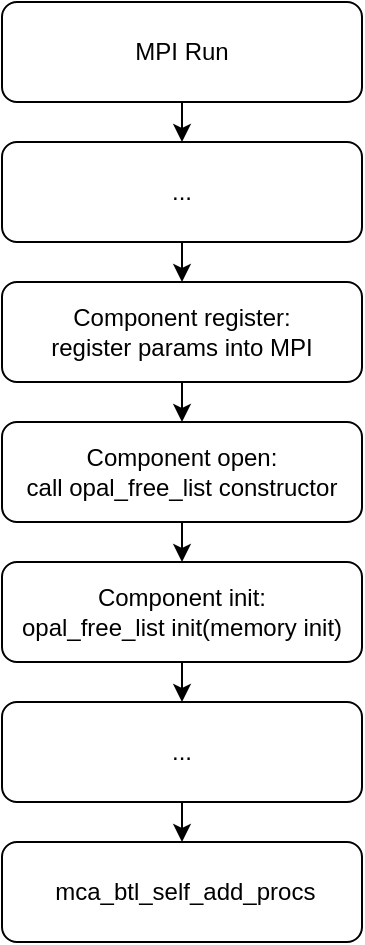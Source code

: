 <mxfile version="28.2.3">
  <diagram name="第 1 页" id="o8aI4CcG_pzPY-FTYWcE">
    <mxGraphModel dx="1169" dy="653" grid="1" gridSize="10" guides="1" tooltips="1" connect="1" arrows="1" fold="1" page="1" pageScale="1" pageWidth="827" pageHeight="1169" math="0" shadow="0">
      <root>
        <mxCell id="0" />
        <mxCell id="1" parent="0" />
        <mxCell id="6xK6vwWIE_z2Mid3gq3f-4" style="edgeStyle=orthogonalEdgeStyle;rounded=0;orthogonalLoop=1;jettySize=auto;html=1;exitX=0.5;exitY=1;exitDx=0;exitDy=0;entryX=0.5;entryY=0;entryDx=0;entryDy=0;fontFamily=Helvetica;fontSize=12;fontColor=default;" edge="1" parent="1" source="6xK6vwWIE_z2Mid3gq3f-1" target="6xK6vwWIE_z2Mid3gq3f-2">
          <mxGeometry relative="1" as="geometry" />
        </mxCell>
        <mxCell id="6xK6vwWIE_z2Mid3gq3f-1" value="MPI Run" style="rounded=1;whiteSpace=wrap;html=1;fillColor=none;" vertex="1" parent="1">
          <mxGeometry x="70" y="60" width="180" height="50" as="geometry" />
        </mxCell>
        <mxCell id="6xK6vwWIE_z2Mid3gq3f-7" style="edgeStyle=orthogonalEdgeStyle;rounded=0;orthogonalLoop=1;jettySize=auto;html=1;exitX=0.5;exitY=1;exitDx=0;exitDy=0;entryX=0.5;entryY=0;entryDx=0;entryDy=0;fontFamily=Helvetica;fontSize=12;fontColor=default;" edge="1" parent="1" source="6xK6vwWIE_z2Mid3gq3f-2" target="6xK6vwWIE_z2Mid3gq3f-6">
          <mxGeometry relative="1" as="geometry" />
        </mxCell>
        <mxCell id="6xK6vwWIE_z2Mid3gq3f-2" value="..." style="rounded=1;whiteSpace=wrap;html=1;fillColor=none;" vertex="1" parent="1">
          <mxGeometry x="70" y="130" width="180" height="50" as="geometry" />
        </mxCell>
        <mxCell id="6xK6vwWIE_z2Mid3gq3f-9" style="edgeStyle=orthogonalEdgeStyle;rounded=0;orthogonalLoop=1;jettySize=auto;html=1;exitX=0.5;exitY=1;exitDx=0;exitDy=0;entryX=0.5;entryY=0;entryDx=0;entryDy=0;fontFamily=Helvetica;fontSize=12;fontColor=default;" edge="1" parent="1" source="6xK6vwWIE_z2Mid3gq3f-6" target="6xK6vwWIE_z2Mid3gq3f-8">
          <mxGeometry relative="1" as="geometry" />
        </mxCell>
        <mxCell id="6xK6vwWIE_z2Mid3gq3f-6" value="Component register:&lt;div&gt;register params into MPI&lt;/div&gt;" style="rounded=1;whiteSpace=wrap;html=1;fillColor=none;" vertex="1" parent="1">
          <mxGeometry x="70" y="200" width="180" height="50" as="geometry" />
        </mxCell>
        <mxCell id="6xK6vwWIE_z2Mid3gq3f-11" style="edgeStyle=orthogonalEdgeStyle;rounded=0;orthogonalLoop=1;jettySize=auto;html=1;exitX=0.5;exitY=1;exitDx=0;exitDy=0;entryX=0.5;entryY=0;entryDx=0;entryDy=0;fontFamily=Helvetica;fontSize=12;fontColor=default;" edge="1" parent="1" source="6xK6vwWIE_z2Mid3gq3f-8" target="6xK6vwWIE_z2Mid3gq3f-10">
          <mxGeometry relative="1" as="geometry" />
        </mxCell>
        <mxCell id="6xK6vwWIE_z2Mid3gq3f-8" value="Component open:&lt;br&gt;call opal_free_list constructor" style="rounded=1;whiteSpace=wrap;html=1;fillColor=none;" vertex="1" parent="1">
          <mxGeometry x="70" y="270" width="180" height="50" as="geometry" />
        </mxCell>
        <mxCell id="6xK6vwWIE_z2Mid3gq3f-30" style="edgeStyle=orthogonalEdgeStyle;rounded=0;orthogonalLoop=1;jettySize=auto;html=1;exitX=0.5;exitY=1;exitDx=0;exitDy=0;entryX=0.5;entryY=0;entryDx=0;entryDy=0;fontFamily=Helvetica;fontSize=12;fontColor=default;" edge="1" parent="1" source="6xK6vwWIE_z2Mid3gq3f-10" target="6xK6vwWIE_z2Mid3gq3f-26">
          <mxGeometry relative="1" as="geometry" />
        </mxCell>
        <mxCell id="6xK6vwWIE_z2Mid3gq3f-10" value="Component init:&lt;div&gt;opal_free_list init(memory init)&lt;/div&gt;" style="rounded=1;whiteSpace=wrap;html=1;fillColor=none;" vertex="1" parent="1">
          <mxGeometry x="70" y="340" width="180" height="50" as="geometry" />
        </mxCell>
        <mxCell id="6xK6vwWIE_z2Mid3gq3f-28" style="edgeStyle=orthogonalEdgeStyle;rounded=0;orthogonalLoop=1;jettySize=auto;html=1;exitX=0.5;exitY=1;exitDx=0;exitDy=0;entryX=0.5;entryY=0;entryDx=0;entryDy=0;fontFamily=Helvetica;fontSize=12;fontColor=default;" edge="1" parent="1" source="6xK6vwWIE_z2Mid3gq3f-26" target="6xK6vwWIE_z2Mid3gq3f-27">
          <mxGeometry relative="1" as="geometry" />
        </mxCell>
        <mxCell id="6xK6vwWIE_z2Mid3gq3f-26" value="..." style="rounded=1;whiteSpace=wrap;html=1;fillColor=none;" vertex="1" parent="1">
          <mxGeometry x="70" y="410" width="180" height="50" as="geometry" />
        </mxCell>
        <mxCell id="6xK6vwWIE_z2Mid3gq3f-27" value="&amp;nbsp;mca_btl_self_add_procs" style="rounded=1;whiteSpace=wrap;html=1;fillColor=none;" vertex="1" parent="1">
          <mxGeometry x="70" y="480" width="180" height="50" as="geometry" />
        </mxCell>
      </root>
    </mxGraphModel>
  </diagram>
</mxfile>
